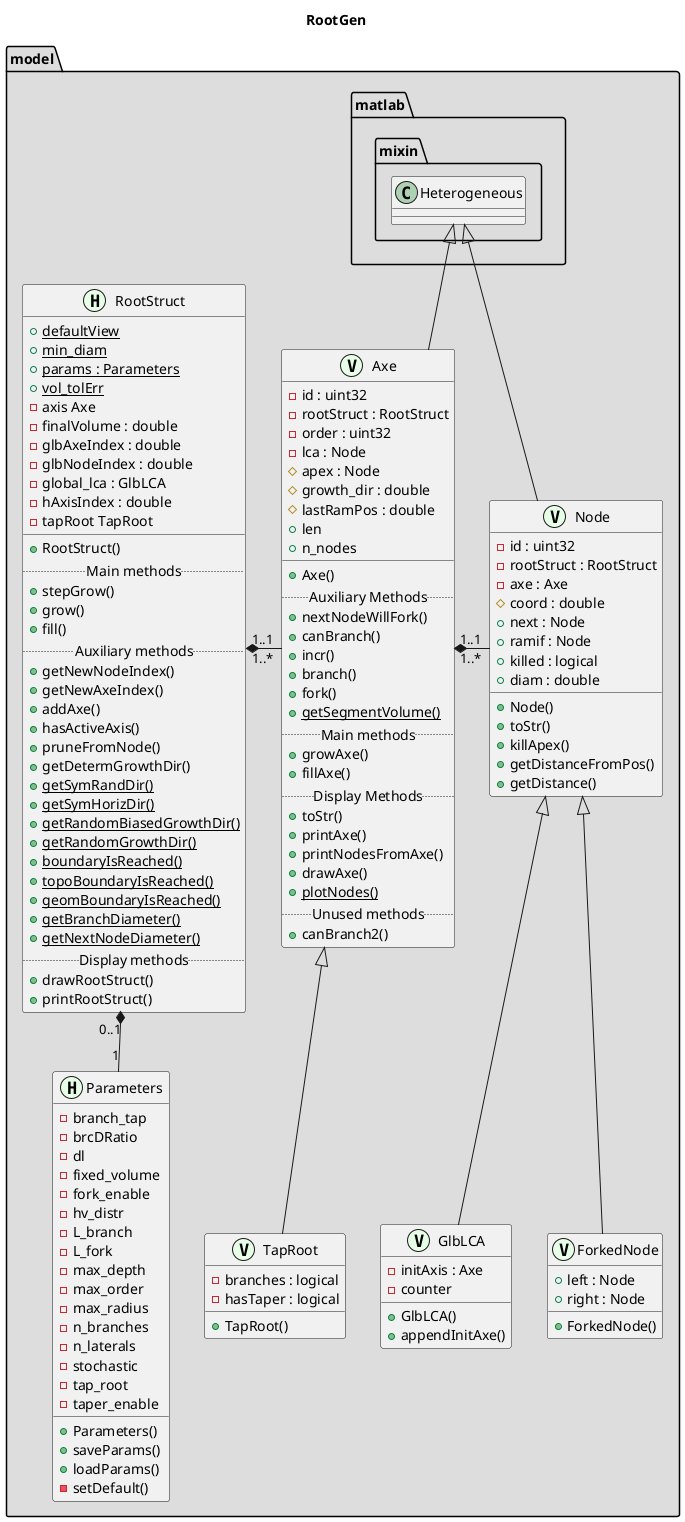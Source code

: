 [For the class diagram insert this uml in https://www.planttext.com]
 @startuml
 title <b>RootGen</b>
        package "model" #DDDDDD {
             class RootStruct << (H,#E6FFE6)  >>  {
                 {static} +defaultView
                 {static} +min_diam
                 {static} +params : Parameters
                 {static} +vol_tolErr
                 {field} -axis Axe
                 {field} -finalVolume : double
                 {field} -glbAxeIndex : double
                 {field} -glbNodeIndex : double
                 {field} -global_lca : GlbLCA
                 {field} -hAxisIndex : double
                 {field} -tapRoot TapRoot
                ____
                 +RootStruct() 
                 .. Main methods ..
                 +stepGrow() 
                 +grow() 
                 +fill() 
                 .. Auxiliary methods ..
                 +getNewNodeIndex() 
                 +getNewAxeIndex() 
                 +addAxe() 
                 +hasActiveAxis() 
                 +pruneFromNode() 
                 +getDetermGrowthDir() 
                 {static} +getSymRandDir() 
                 {static} +getSymHorizDir() 
                 {static} +getRandomBiasedGrowthDir() 
                 {static} +getRandomGrowthDir() 
                 {static} +boundaryIsReached() 
                 {static} +topoBoundaryIsReached()
                 {static} +geomBoundaryIsReached()
                 {static} +getBranchDiameter()
                 {static} +getNextNodeDiameter()
                 .. Display methods ..
                 +drawRootStruct()
                 +printRootStruct()
             }
             class Axe << (V,#E6FFE6)  >>  {
                 {field} -id : uint32
                 {field} -rootStruct : RootStruct
                 {field} -order : uint32
                 {field} -lca : Node
                 {field} #apex : Node
                 {field} #growth_dir : double
                 {field} #lastRamPos : double
                 {field} +len 
                 {field} +n_nodes 
                ____
                 +Axe() 
                 .. Auxiliary Methods ..
                 +nextNodeWillFork() 
                 +canBranch() 
                 +incr() 
                 +branch() 
                 +fork() 
                 {static} +getSegmentVolume() 
                 .. Main methods ..
                 +growAxe()
                 +fillAxe() 
                 .. Display Methods ..
                 +toStr() 
                 +printAxe() 
                 +printNodesFromAxe() 
                 +drawAxe() 
                 {static} +plotNodes() 
                 .. Unused methods ..
                 +canBranch2() 
             }
             class TapRoot << (V,#E6FFE6)  >>  {
                 {field} -branches : logical
                 {field} -hasTaper : logical
                ____
                 +TapRoot()
             }
             class Node << (V,#E6FFE6)  >>  {
                 {field} -id : uint32
                 {field} -rootStruct : RootStruct
                 {field} -axe : Axe
                 {field} #coord : double
                 {field} +next : Node
                 {field} +ramif : Node
                 {field} +killed : logical
                 {field} +diam : double
                ____
                 +Node()
                 +toStr()
                 +killApex()
                 +getDistanceFromPos()
                 +getDistance()
             }
             class GlbLCA << (V,#E6FFE6)  >>  {
                 {field} -initAxis : Axe
                 {field} -counter
                ____
                 +GlbLCA() 
                 +appendInitAxe() 
             }
             class ForkedNode << (V,#E6FFE6)  >>  {
                 {field} +left : Node
                 {field} +right : Node
                ____
                 +ForkedNode()
             }
             class Parameters << (H,#E6FFE6)  >>  {
                 {field} -branch_tap [[  {No tooltip} ]]
                 {field} -brcDRatio [[  {No tooltip} ]]
                 {field} -dl [[  {No tooltip} ]]
                 {field} -fixed_volume [[  {No tooltip} ]]
                 {field} -fork_enable [[  {No tooltip} ]]
                 {field} -hv_distr [[  {No tooltip} ]]
                 {field} -L_branch [[  {No tooltip} ]]
                 {field} -L_fork [[  {No tooltip} ]]
                 {field} -max_depth [[  {No tooltip} ]]
                 {field} -max_order [[  {No tooltip} ]]
                 {field} -max_radius [[  {No tooltip} ]]
                 {field} -n_branches [[  {No tooltip} ]]
                 {field} -n_laterals [[  {No tooltip} ]]
                 {field} -stochastic [[  {No tooltip} ]]
                 {field} -tap_root [[  {No tooltip} ]]
                 {field} -taper_enable [[  {No tooltip} ]]
                ____
                 +Parameters()
                 +saveParams()
                 +loadParams()
                 -setDefault()
             }
         Axe  -up-|>  matlab.mixin.Heterogeneous  
         TapRoot  -up-|>  Axe  
         Node  -up-|>  matlab.mixin.Heterogeneous  
         GlbLCA  -up-|>  Node  
         ForkedNode  -up-|>  Node  
         RootStruct "0..1" *-- "1" Parameters
         RootStruct "1..1" *- "1..*" Axe
         Axe "1..1" *- "1..*" Node
    }
 @enduml